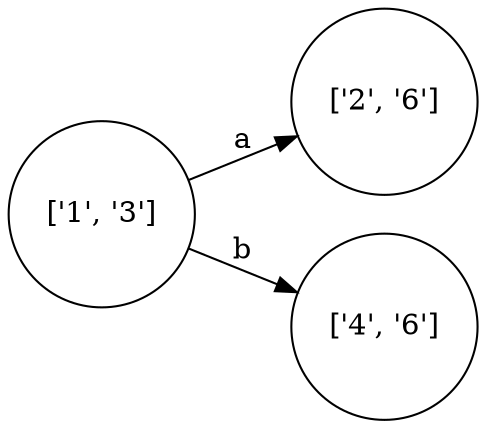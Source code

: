 digraph finite_state_machine {
	rankdir=LR size="8,5"
	node [shape=circle]
	"['1', '3']" -> "['2', '6']" [label=a]
	node [shape=circle]
	"['1', '3']" -> "['4', '6']" [label=b]
}
